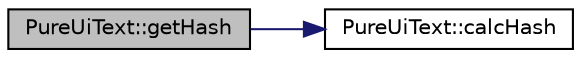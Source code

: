 digraph "PureUiText::getHash"
{
 // LATEX_PDF_SIZE
  edge [fontname="Helvetica",fontsize="10",labelfontname="Helvetica",labelfontsize="10"];
  node [fontname="Helvetica",fontsize="10",shape=record];
  rankdir="LR";
  Node1 [label="PureUiText::getHash",height=0.2,width=0.4,color="black", fillcolor="grey75", style="filled", fontcolor="black",tooltip=" "];
  Node1 -> Node2 [color="midnightblue",fontsize="10",style="solid",fontname="Helvetica"];
  Node2 [label="PureUiText::calcHash",height=0.2,width=0.4,color="black", fillcolor="white", style="filled",URL="$class_pure_ui_text.html#a37ec47aaa7dfdf6966d6626f52cf68fa",tooltip=" "];
}
